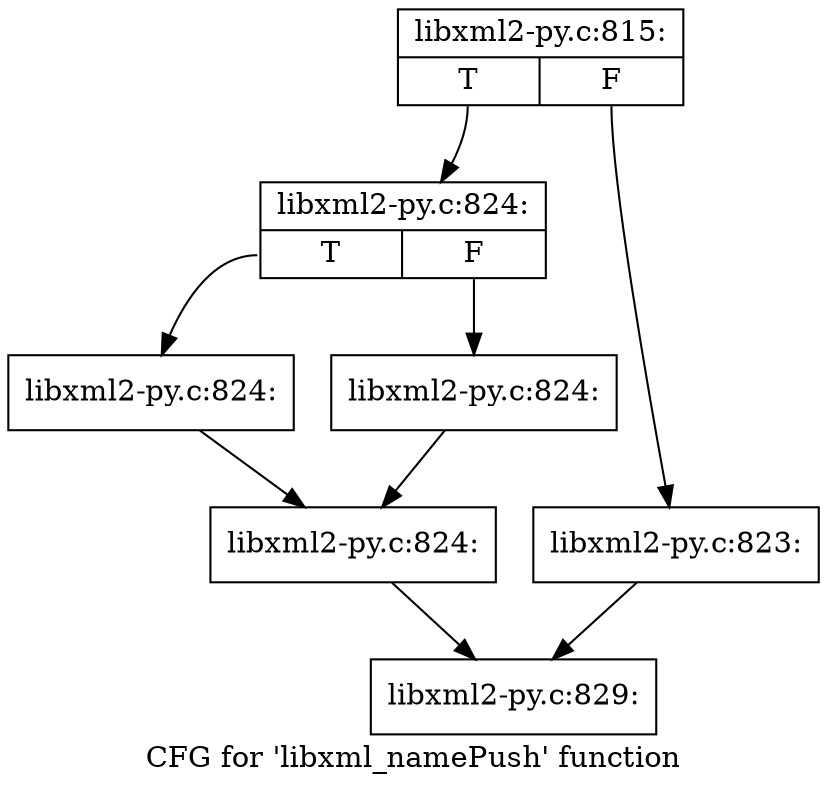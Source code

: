 digraph "CFG for 'libxml_namePush' function" {
	label="CFG for 'libxml_namePush' function";

	Node0x3c62c00 [shape=record,label="{libxml2-py.c:815:|{<s0>T|<s1>F}}"];
	Node0x3c62c00:s0 -> Node0x3c67700;
	Node0x3c62c00:s1 -> Node0x3c676b0;
	Node0x3c676b0 [shape=record,label="{libxml2-py.c:823:}"];
	Node0x3c676b0 -> Node0x3bca3f0;
	Node0x3c67700 [shape=record,label="{libxml2-py.c:824:|{<s0>T|<s1>F}}"];
	Node0x3c67700:s0 -> Node0x3c67f60;
	Node0x3c67700:s1 -> Node0x3c67fb0;
	Node0x3c67f60 [shape=record,label="{libxml2-py.c:824:}"];
	Node0x3c67f60 -> Node0x3c68000;
	Node0x3c67fb0 [shape=record,label="{libxml2-py.c:824:}"];
	Node0x3c67fb0 -> Node0x3c68000;
	Node0x3c68000 [shape=record,label="{libxml2-py.c:824:}"];
	Node0x3c68000 -> Node0x3bca3f0;
	Node0x3bca3f0 [shape=record,label="{libxml2-py.c:829:}"];
}
